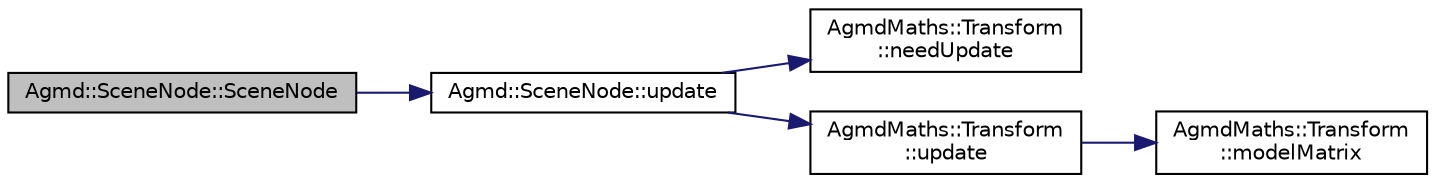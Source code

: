 digraph "Agmd::SceneNode::SceneNode"
{
  edge [fontname="Helvetica",fontsize="10",labelfontname="Helvetica",labelfontsize="10"];
  node [fontname="Helvetica",fontsize="10",shape=record];
  rankdir="LR";
  Node1 [label="Agmd::SceneNode::SceneNode",height=0.2,width=0.4,color="black", fillcolor="grey75", style="filled" fontcolor="black"];
  Node1 -> Node2 [color="midnightblue",fontsize="10",style="solid",fontname="Helvetica"];
  Node2 [label="Agmd::SceneNode::update",height=0.2,width=0.4,color="black", fillcolor="white", style="filled",URL="$class_agmd_1_1_scene_node.html#a8ee2002fe5b30368f272d31ce0213d2e"];
  Node2 -> Node3 [color="midnightblue",fontsize="10",style="solid",fontname="Helvetica"];
  Node3 [label="AgmdMaths::Transform\l::needUpdate",height=0.2,width=0.4,color="black", fillcolor="white", style="filled",URL="$class_agmd_maths_1_1_transform.html#a4b719bb99a251321827d33e90bebad61"];
  Node2 -> Node4 [color="midnightblue",fontsize="10",style="solid",fontname="Helvetica"];
  Node4 [label="AgmdMaths::Transform\l::update",height=0.2,width=0.4,color="black", fillcolor="white", style="filled",URL="$class_agmd_maths_1_1_transform.html#abc27a93e3cac63e8222138b91d098310"];
  Node4 -> Node5 [color="midnightblue",fontsize="10",style="solid",fontname="Helvetica"];
  Node5 [label="AgmdMaths::Transform\l::modelMatrix",height=0.2,width=0.4,color="black", fillcolor="white", style="filled",URL="$class_agmd_maths_1_1_transform.html#a10bb16e4f3dc5555d2684384526da320"];
}

